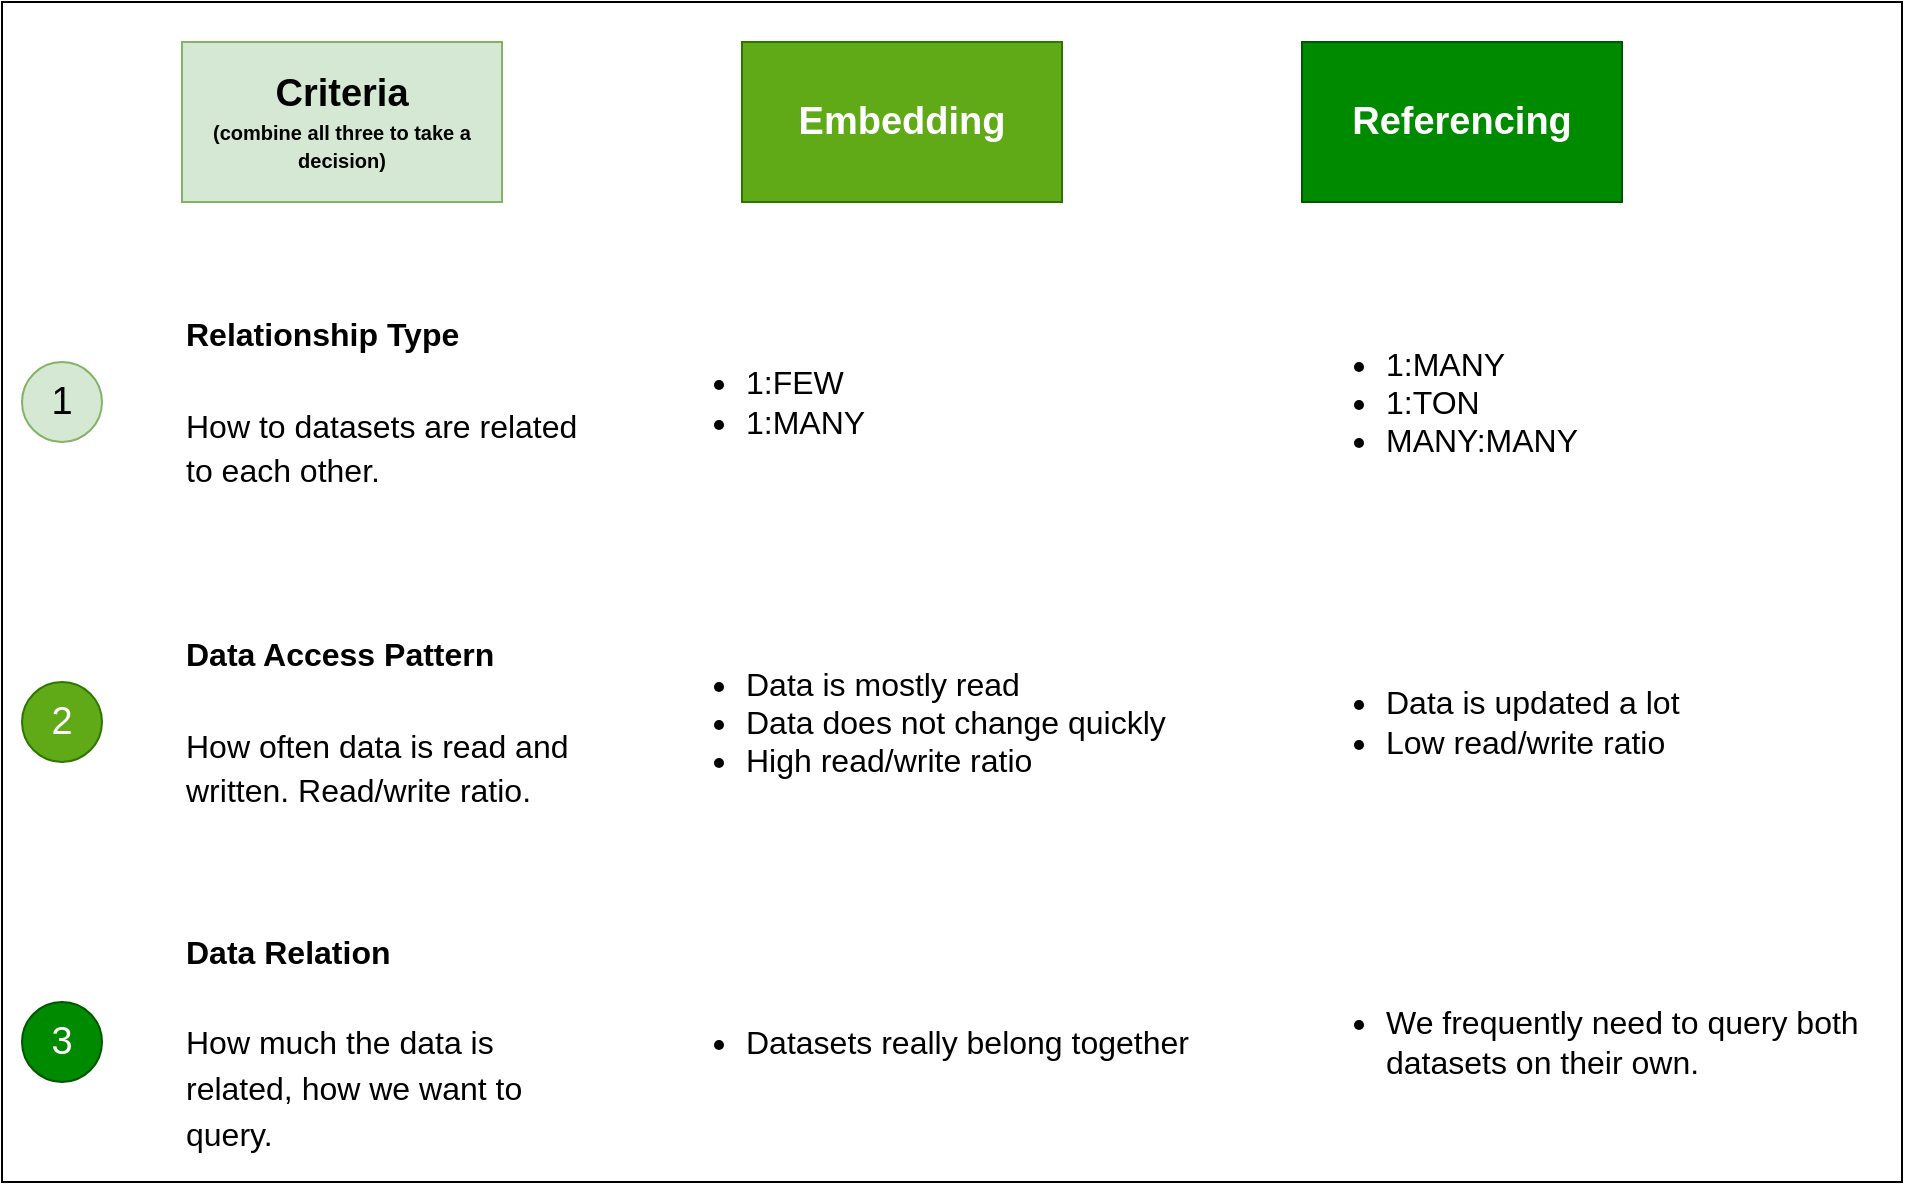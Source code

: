 <mxfile version="20.7.4" type="device"><diagram id="pwD_6nn3eL6IQ6w0h3qr" name="Page-1"><mxGraphModel dx="830" dy="492" grid="1" gridSize="10" guides="1" tooltips="1" connect="1" arrows="1" fold="1" page="1" pageScale="1" pageWidth="827" pageHeight="1169" math="0" shadow="0"><root><mxCell id="0"/><mxCell id="1" parent="0"/><mxCell id="e420sM1LbzpW6irDb7hF-19" value="" style="rounded=0;whiteSpace=wrap;html=1;labelBackgroundColor=#8F8F8F;fontSize=16;" vertex="1" parent="1"><mxGeometry x="30" y="20" width="950" height="590" as="geometry"/></mxCell><mxCell id="e420sM1LbzpW6irDb7hF-1" value="&lt;font style=&quot;&quot;&gt;&lt;b style=&quot;&quot;&gt;&lt;font style=&quot;font-size: 19px;&quot;&gt;Criteria&lt;/font&gt;&lt;br&gt;&lt;span style=&quot;font-size: 10px;&quot;&gt;(combine all three to take a decision)&lt;/span&gt;&lt;br&gt;&lt;/b&gt;&lt;/font&gt;" style="rounded=0;whiteSpace=wrap;html=1;fillColor=#d5e8d4;strokeColor=#82b366;" vertex="1" parent="1"><mxGeometry x="120" y="40" width="160" height="80" as="geometry"/></mxCell><mxCell id="e420sM1LbzpW6irDb7hF-2" value="&lt;font style=&quot;font-size: 19px;&quot;&gt;&lt;b&gt;Embedding&lt;/b&gt;&lt;/font&gt;" style="rounded=0;whiteSpace=wrap;html=1;fillColor=#60a917;fontColor=#ffffff;strokeColor=#2D7600;" vertex="1" parent="1"><mxGeometry x="400" y="40" width="160" height="80" as="geometry"/></mxCell><mxCell id="e420sM1LbzpW6irDb7hF-3" value="&lt;font style=&quot;font-size: 19px;&quot;&gt;&lt;b&gt;Referencing&lt;/b&gt;&lt;/font&gt;" style="rounded=0;whiteSpace=wrap;html=1;fillColor=#008a00;fontColor=#ffffff;strokeColor=#005700;" vertex="1" parent="1"><mxGeometry x="680" y="40" width="160" height="80" as="geometry"/></mxCell><mxCell id="e420sM1LbzpW6irDb7hF-4" value="1" style="ellipse;whiteSpace=wrap;html=1;aspect=fixed;fontSize=19;fillColor=#d5e8d4;strokeColor=#82b366;" vertex="1" parent="1"><mxGeometry x="40" y="200" width="40" height="40" as="geometry"/></mxCell><mxCell id="e420sM1LbzpW6irDb7hF-6" value="3" style="ellipse;whiteSpace=wrap;html=1;aspect=fixed;fontSize=19;fillColor=#008a00;fontColor=#ffffff;strokeColor=#005700;" vertex="1" parent="1"><mxGeometry x="40" y="520" width="40" height="40" as="geometry"/></mxCell><mxCell id="e420sM1LbzpW6irDb7hF-7" value="2" style="ellipse;whiteSpace=wrap;html=1;aspect=fixed;fontSize=19;fillColor=#60a917;fontColor=#ffffff;strokeColor=#2D7600;" vertex="1" parent="1"><mxGeometry x="40" y="360" width="40" height="40" as="geometry"/></mxCell><mxCell id="e420sM1LbzpW6irDb7hF-8" value="&lt;span style=&quot;font-size: 16px;&quot;&gt;&lt;b&gt;Relationship Type&lt;/b&gt;&lt;br&gt;&lt;br&gt;How to datasets are related to each other.&lt;br&gt;&lt;/span&gt;" style="text;html=1;strokeColor=none;fillColor=none;align=left;verticalAlign=middle;whiteSpace=wrap;rounded=0;fontSize=19;" vertex="1" parent="1"><mxGeometry x="120" y="160" width="200" height="120" as="geometry"/></mxCell><mxCell id="e420sM1LbzpW6irDb7hF-9" value="&lt;span style=&quot;font-size: 16px;&quot;&gt;&lt;b&gt;Data Access Pattern&lt;/b&gt;&lt;br&gt;&lt;br&gt;How often data is read and written. Read/write ratio.&lt;br&gt;&lt;/span&gt;" style="text;html=1;strokeColor=none;fillColor=none;align=left;verticalAlign=middle;whiteSpace=wrap;rounded=0;fontSize=19;" vertex="1" parent="1"><mxGeometry x="120" y="320" width="200" height="120" as="geometry"/></mxCell><mxCell id="e420sM1LbzpW6irDb7hF-10" value="&lt;span style=&quot;font-size: 16px;&quot;&gt;&lt;b&gt;Data Relation&lt;/b&gt;&lt;br&gt;&lt;br&gt;How much the data is related, how we want to query.&lt;br&gt;&lt;/span&gt;" style="text;html=1;strokeColor=none;fillColor=none;align=left;verticalAlign=middle;whiteSpace=wrap;rounded=0;fontSize=19;" vertex="1" parent="1"><mxGeometry x="120" y="480" width="200" height="120" as="geometry"/></mxCell><mxCell id="e420sM1LbzpW6irDb7hF-11" value="&lt;blockquote style=&quot;margin: 0 0 0 40px; border: none; padding: 0px;&quot;&gt;&lt;/blockquote&gt;&lt;ul&gt;&lt;li&gt;&lt;span style=&quot;background-color: initial;&quot;&gt;1:FEW&lt;/span&gt;&lt;/li&gt;&lt;li&gt;&lt;span style=&quot;background-color: initial;&quot;&gt;1:MANY&lt;/span&gt;&lt;/li&gt;&lt;/ul&gt;" style="text;html=1;strokeColor=none;fillColor=none;align=left;verticalAlign=middle;whiteSpace=wrap;rounded=0;fontSize=16;" vertex="1" parent="1"><mxGeometry x="360" y="160" width="160" height="120" as="geometry"/></mxCell><mxCell id="e420sM1LbzpW6irDb7hF-12" value="&lt;ul&gt;&lt;li&gt;1:MANY&lt;/li&gt;&lt;li&gt;1:TON&lt;/li&gt;&lt;li&gt;MANY:MANY&lt;/li&gt;&lt;/ul&gt;" style="text;html=1;strokeColor=none;fillColor=none;align=left;verticalAlign=middle;whiteSpace=wrap;rounded=0;fontSize=16;" vertex="1" parent="1"><mxGeometry x="680" y="160" width="160" height="120" as="geometry"/></mxCell><mxCell id="e420sM1LbzpW6irDb7hF-13" value="&lt;ul&gt;&lt;li&gt;Data is mostly read&lt;/li&gt;&lt;li&gt;Data does not change quickly&lt;/li&gt;&lt;li&gt;High read/write ratio&lt;/li&gt;&lt;/ul&gt;" style="text;html=1;strokeColor=none;fillColor=none;align=left;verticalAlign=middle;whiteSpace=wrap;rounded=0;fontSize=16;" vertex="1" parent="1"><mxGeometry x="360" y="320" width="280" height="120" as="geometry"/></mxCell><mxCell id="e420sM1LbzpW6irDb7hF-14" value="&lt;ul&gt;&lt;li&gt;Datasets really belong together&lt;/li&gt;&lt;/ul&gt;" style="text;html=1;strokeColor=none;fillColor=none;align=left;verticalAlign=middle;whiteSpace=wrap;rounded=0;fontSize=16;" vertex="1" parent="1"><mxGeometry x="360" y="480" width="280" height="120" as="geometry"/></mxCell><mxCell id="e420sM1LbzpW6irDb7hF-16" value="&lt;ul&gt;&lt;li&gt;Data is updated a lot&lt;/li&gt;&lt;li&gt;Low read/write ratio&lt;/li&gt;&lt;/ul&gt;" style="text;html=1;strokeColor=none;fillColor=none;align=left;verticalAlign=middle;whiteSpace=wrap;rounded=0;fontSize=16;" vertex="1" parent="1"><mxGeometry x="680" y="320" width="280" height="120" as="geometry"/></mxCell><mxCell id="e420sM1LbzpW6irDb7hF-17" value="&lt;ul&gt;&lt;li&gt;We frequently need to query both datasets on their own.&lt;/li&gt;&lt;/ul&gt;" style="text;html=1;strokeColor=none;fillColor=none;align=left;verticalAlign=middle;whiteSpace=wrap;rounded=0;fontSize=16;" vertex="1" parent="1"><mxGeometry x="680" y="480" width="280" height="120" as="geometry"/></mxCell></root></mxGraphModel></diagram></mxfile>